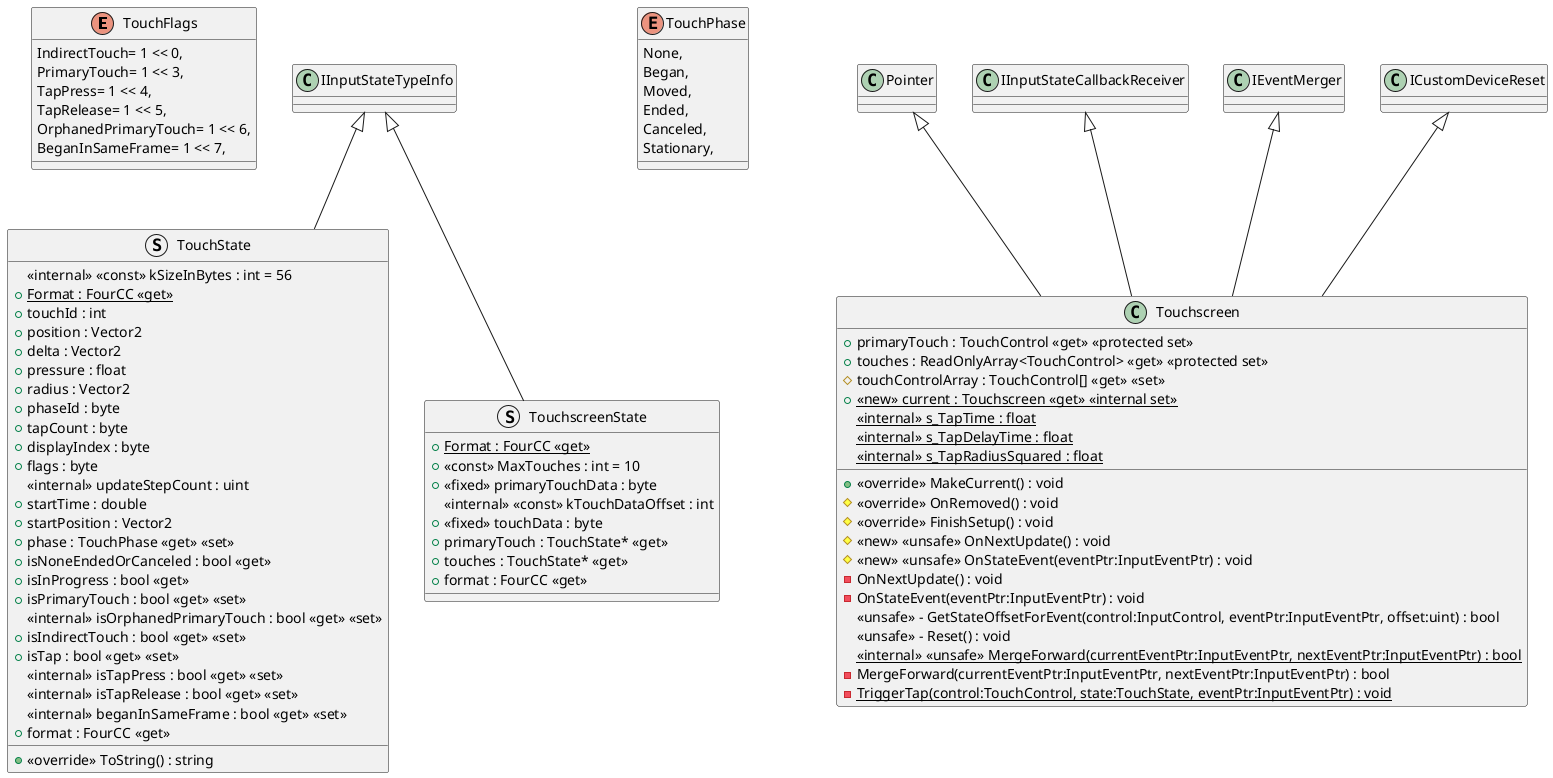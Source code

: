 @startuml
enum TouchFlags {
    IndirectTouch= 1 << 0,
    PrimaryTouch= 1 << 3,
    TapPress= 1 << 4,
    TapRelease= 1 << 5,
    OrphanedPrimaryTouch= 1 << 6,
    BeganInSameFrame= 1 << 7,
}
struct TouchState {
    <<internal>> <<const>> kSizeInBytes : int = 56
    + {static} Format : FourCC <<get>>
    + touchId : int
    + position : Vector2
    + delta : Vector2
    + pressure : float
    + radius : Vector2
    + phaseId : byte
    + tapCount : byte
    + displayIndex : byte
    + flags : byte
    <<internal>> updateStepCount : uint
    + startTime : double
    + startPosition : Vector2
    + phase : TouchPhase <<get>> <<set>>
    + isNoneEndedOrCanceled : bool <<get>>
    + isInProgress : bool <<get>>
    + isPrimaryTouch : bool <<get>> <<set>>
    <<internal>> isOrphanedPrimaryTouch : bool <<get>> <<set>>
    + isIndirectTouch : bool <<get>> <<set>>
    + isTap : bool <<get>> <<set>>
    <<internal>> isTapPress : bool <<get>> <<set>>
    <<internal>> isTapRelease : bool <<get>> <<set>>
    <<internal>> beganInSameFrame : bool <<get>> <<set>>
    + format : FourCC <<get>>
    + <<override>> ToString() : string
}
struct TouchscreenState {
    + {static} Format : FourCC <<get>>
    + <<const>> MaxTouches : int = 10
    + <<fixed>> primaryTouchData : byte
    <<internal>> <<const>> kTouchDataOffset : int
    + <<fixed>> touchData : byte
    + primaryTouch : TouchState* <<get>>
    + touches : TouchState* <<get>>
    + format : FourCC <<get>>
}
enum TouchPhase {
    None,
    Began,
    Moved,
    Ended,
    Canceled,
    Stationary,
}
class Touchscreen {
    + primaryTouch : TouchControl <<get>> <<protected set>>
    + touches : ReadOnlyArray<TouchControl> <<get>> <<protected set>>
    # touchControlArray : TouchControl[] <<get>> <<set>>
    + <<new>> {static} current : Touchscreen <<get>> <<internal set>>
    + <<override>> MakeCurrent() : void
    # <<override>> OnRemoved() : void
    # <<override>> FinishSetup() : void
    # <<new>> <<unsafe>> OnNextUpdate() : void
    # <<new>> <<unsafe>> OnStateEvent(eventPtr:InputEventPtr) : void
    - OnNextUpdate() : void
    - OnStateEvent(eventPtr:InputEventPtr) : void
    <<unsafe>> - GetStateOffsetForEvent(control:InputControl, eventPtr:InputEventPtr, offset:uint) : bool
    <<unsafe>> - Reset() : void
    <<internal>> {static} <<unsafe>> MergeForward(currentEventPtr:InputEventPtr, nextEventPtr:InputEventPtr) : bool
    - MergeForward(currentEventPtr:InputEventPtr, nextEventPtr:InputEventPtr) : bool
    - {static} TriggerTap(control:TouchControl, state:TouchState, eventPtr:InputEventPtr) : void
    <<internal>> {static} s_TapTime : float
    <<internal>> {static} s_TapDelayTime : float
    <<internal>> {static} s_TapRadiusSquared : float
}
IInputStateTypeInfo <|-- TouchState
IInputStateTypeInfo <|-- TouchscreenState
Pointer <|-- Touchscreen
IInputStateCallbackReceiver <|-- Touchscreen
IEventMerger <|-- Touchscreen
ICustomDeviceReset <|-- Touchscreen
@enduml
